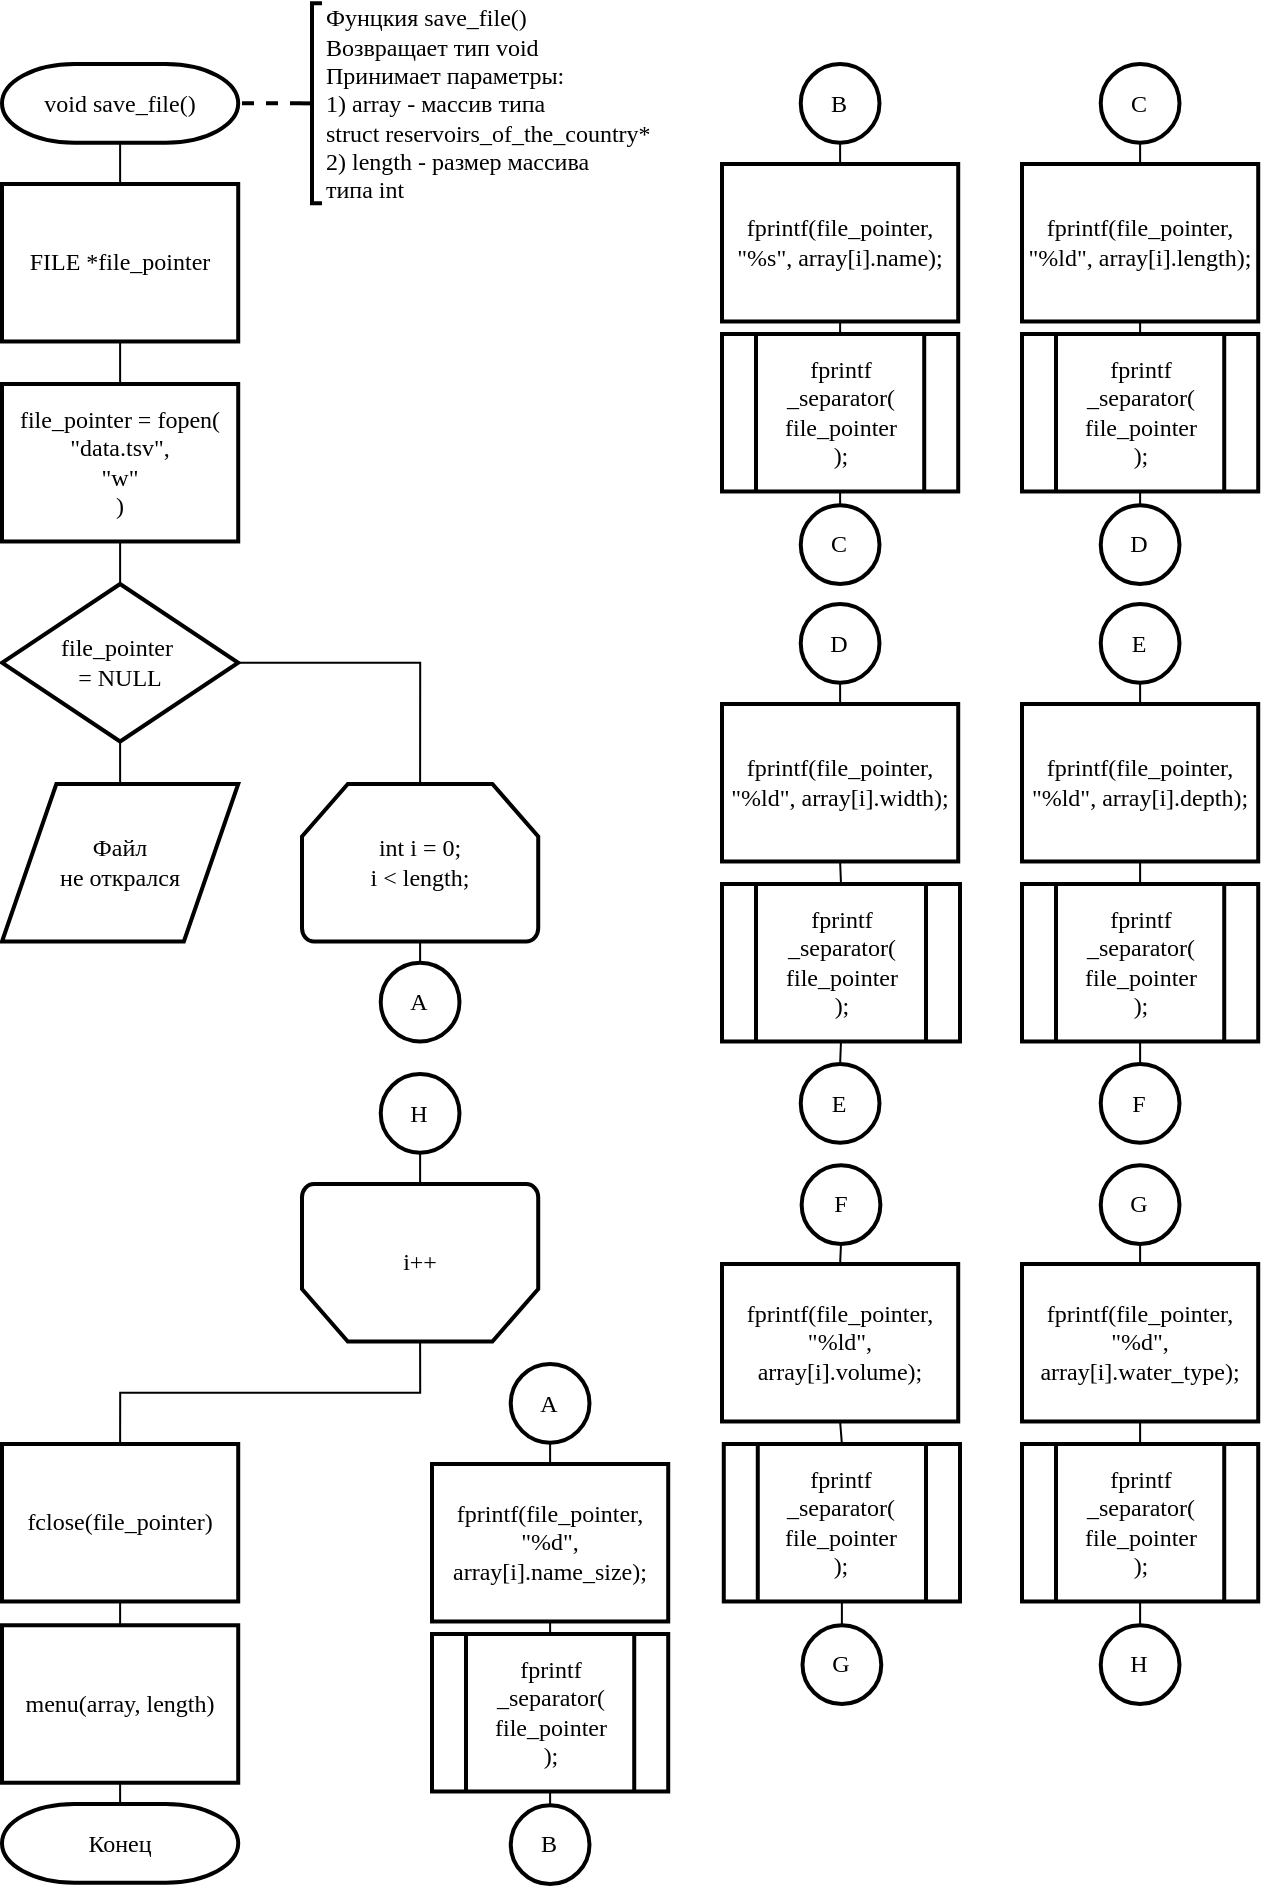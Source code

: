 <mxfile version="13.0.3" type="device"><diagram id="jfKv5z7zbxsS1Tda-XBy" name="Page-1"><mxGraphModel dx="868" dy="543" grid="1" gridSize="10" guides="1" tooltips="1" connect="1" arrows="1" fold="1" page="1" pageScale="1" pageWidth="827" pageHeight="1169" math="0" shadow="0"><root><mxCell id="0"/><mxCell id="1" parent="0"/><mxCell id="wWlVnye-3RBOZUdR8Fhi-74" style="edgeStyle=orthogonalEdgeStyle;rounded=0;orthogonalLoop=1;jettySize=auto;html=1;exitX=0.5;exitY=1;exitDx=0;exitDy=0;exitPerimeter=0;entryX=0.5;entryY=0;entryDx=0;entryDy=0;endArrow=none;endFill=0;fontFamily=Times New Roman;" edge="1" parent="1" source="wWlVnye-3RBOZUdR8Fhi-1" target="wWlVnye-3RBOZUdR8Fhi-2"><mxGeometry relative="1" as="geometry"/></mxCell><mxCell id="wWlVnye-3RBOZUdR8Fhi-1" value="void save_file()" style="strokeWidth=2;html=1;shape=mxgraph.flowchart.terminator;whiteSpace=wrap;fontFamily=Times New Roman;" vertex="1" parent="1"><mxGeometry x="80" y="40" width="118.11" height="39.37" as="geometry"/></mxCell><mxCell id="wWlVnye-3RBOZUdR8Fhi-75" style="edgeStyle=orthogonalEdgeStyle;rounded=0;orthogonalLoop=1;jettySize=auto;html=1;exitX=0.5;exitY=1;exitDx=0;exitDy=0;entryX=0.5;entryY=0;entryDx=0;entryDy=0;endArrow=none;endFill=0;fontFamily=Times New Roman;" edge="1" parent="1" source="wWlVnye-3RBOZUdR8Fhi-2" target="wWlVnye-3RBOZUdR8Fhi-3"><mxGeometry relative="1" as="geometry"/></mxCell><mxCell id="wWlVnye-3RBOZUdR8Fhi-2" value="FILE *file_pointer" style="rounded=0;whiteSpace=wrap;html=1;absoluteArcSize=1;arcSize=14;strokeWidth=2;fontFamily=Times New Roman;" vertex="1" parent="1"><mxGeometry x="80" y="100" width="118.11" height="78.74" as="geometry"/></mxCell><mxCell id="wWlVnye-3RBOZUdR8Fhi-76" style="edgeStyle=orthogonalEdgeStyle;rounded=0;orthogonalLoop=1;jettySize=auto;html=1;exitX=0.5;exitY=1;exitDx=0;exitDy=0;entryX=0.5;entryY=0;entryDx=0;entryDy=0;entryPerimeter=0;endArrow=none;endFill=0;fontFamily=Times New Roman;" edge="1" parent="1" source="wWlVnye-3RBOZUdR8Fhi-3" target="wWlVnye-3RBOZUdR8Fhi-4"><mxGeometry relative="1" as="geometry"/></mxCell><mxCell id="wWlVnye-3RBOZUdR8Fhi-3" value="file_pointer = fopen(&lt;br&gt;&quot;data.tsv&quot;,&lt;br&gt;&quot;w&quot;&lt;br&gt;)" style="rounded=0;whiteSpace=wrap;html=1;absoluteArcSize=1;arcSize=14;strokeWidth=2;fontFamily=Times New Roman;" vertex="1" parent="1"><mxGeometry x="80" y="200" width="118.11" height="78.74" as="geometry"/></mxCell><mxCell id="wWlVnye-3RBOZUdR8Fhi-77" style="edgeStyle=orthogonalEdgeStyle;rounded=0;orthogonalLoop=1;jettySize=auto;html=1;exitX=0.5;exitY=1;exitDx=0;exitDy=0;exitPerimeter=0;entryX=0.5;entryY=0;entryDx=0;entryDy=0;endArrow=none;endFill=0;fontFamily=Times New Roman;" edge="1" parent="1" source="wWlVnye-3RBOZUdR8Fhi-4" target="wWlVnye-3RBOZUdR8Fhi-5"><mxGeometry relative="1" as="geometry"/></mxCell><mxCell id="wWlVnye-3RBOZUdR8Fhi-78" style="edgeStyle=orthogonalEdgeStyle;rounded=0;orthogonalLoop=1;jettySize=auto;html=1;exitX=1;exitY=0.5;exitDx=0;exitDy=0;exitPerimeter=0;entryX=0.5;entryY=0;entryDx=0;entryDy=0;entryPerimeter=0;endArrow=none;endFill=0;fontFamily=Times New Roman;" edge="1" parent="1" source="wWlVnye-3RBOZUdR8Fhi-4" target="wWlVnye-3RBOZUdR8Fhi-6"><mxGeometry relative="1" as="geometry"/></mxCell><mxCell id="wWlVnye-3RBOZUdR8Fhi-4" value="file_pointer&amp;nbsp;&lt;br&gt;= NULL" style="strokeWidth=2;html=1;shape=mxgraph.flowchart.decision;whiteSpace=wrap;rounded=0;fontFamily=Times New Roman;" vertex="1" parent="1"><mxGeometry x="80" y="300" width="118.11" height="78.74" as="geometry"/></mxCell><mxCell id="wWlVnye-3RBOZUdR8Fhi-5" value="Файл&lt;br&gt;не открался" style="shape=parallelogram;html=1;strokeWidth=2;perimeter=parallelogramPerimeter;whiteSpace=wrap;rounded=0;arcSize=12;size=0.23;fontFamily=Times New Roman;" vertex="1" parent="1"><mxGeometry x="80" y="400" width="118.11" height="78.74" as="geometry"/></mxCell><mxCell id="wWlVnye-3RBOZUdR8Fhi-81" style="edgeStyle=orthogonalEdgeStyle;rounded=0;orthogonalLoop=1;jettySize=auto;html=1;exitX=0.5;exitY=1;exitDx=0;exitDy=0;exitPerimeter=0;entryX=0.5;entryY=0;entryDx=0;entryDy=0;entryPerimeter=0;endArrow=none;endFill=0;fontFamily=Times New Roman;" edge="1" parent="1" source="wWlVnye-3RBOZUdR8Fhi-6" target="wWlVnye-3RBOZUdR8Fhi-51"><mxGeometry relative="1" as="geometry"/></mxCell><mxCell id="wWlVnye-3RBOZUdR8Fhi-6" value="int i = 0;&lt;br&gt;i &amp;lt; length;" style="strokeWidth=2;html=1;shape=mxgraph.flowchart.loop_limit;whiteSpace=wrap;rounded=0;fontFamily=Times New Roman;" vertex="1" parent="1"><mxGeometry x="230" y="400" width="118.11" height="78.74" as="geometry"/></mxCell><mxCell id="wWlVnye-3RBOZUdR8Fhi-87" style="edgeStyle=orthogonalEdgeStyle;rounded=0;orthogonalLoop=1;jettySize=auto;html=1;exitX=0.5;exitY=0;exitDx=0;exitDy=0;exitPerimeter=0;entryX=0.5;entryY=0;entryDx=0;entryDy=0;endArrow=none;endFill=0;fontFamily=Times New Roman;" edge="1" parent="1" source="wWlVnye-3RBOZUdR8Fhi-7" target="wWlVnye-3RBOZUdR8Fhi-82"><mxGeometry relative="1" as="geometry"/></mxCell><mxCell id="wWlVnye-3RBOZUdR8Fhi-7" value="i++" style="strokeWidth=2;html=1;shape=mxgraph.flowchart.loop_limit;whiteSpace=wrap;rounded=0;fontFamily=Times New Roman;flipV=1;" vertex="1" parent="1"><mxGeometry x="230" y="600" width="118.11" height="78.74" as="geometry"/></mxCell><mxCell id="wWlVnye-3RBOZUdR8Fhi-57" style="edgeStyle=orthogonalEdgeStyle;rounded=0;orthogonalLoop=1;jettySize=auto;html=1;exitX=0.5;exitY=1;exitDx=0;exitDy=0;entryX=0.5;entryY=0;entryDx=0;entryDy=0;endArrow=none;endFill=0;fontFamily=Times New Roman;" edge="1" parent="1" source="wWlVnye-3RBOZUdR8Fhi-8" target="wWlVnye-3RBOZUdR8Fhi-9"><mxGeometry relative="1" as="geometry"/></mxCell><mxCell id="wWlVnye-3RBOZUdR8Fhi-8" value="fprintf(file_pointer, &quot;%s&quot;, array[i].name);" style="rounded=0;whiteSpace=wrap;html=1;absoluteArcSize=1;arcSize=14;strokeWidth=2;fontFamily=Times New Roman;" vertex="1" parent="1"><mxGeometry x="440" y="90" width="118.11" height="78.74" as="geometry"/></mxCell><mxCell id="wWlVnye-3RBOZUdR8Fhi-58" style="edgeStyle=orthogonalEdgeStyle;rounded=0;orthogonalLoop=1;jettySize=auto;html=1;exitX=0.5;exitY=1;exitDx=0;exitDy=0;entryX=0.5;entryY=0;entryDx=0;entryDy=0;entryPerimeter=0;endArrow=none;endFill=0;fontFamily=Times New Roman;" edge="1" parent="1" source="wWlVnye-3RBOZUdR8Fhi-9" target="wWlVnye-3RBOZUdR8Fhi-14"><mxGeometry relative="1" as="geometry"/></mxCell><mxCell id="wWlVnye-3RBOZUdR8Fhi-9" value="fprintf&lt;br&gt;_separator(&lt;br&gt;file_pointer&lt;br&gt;);" style="verticalLabelPosition=middle;verticalAlign=middle;html=1;shape=process;whiteSpace=wrap;rounded=0;size=0.14;arcSize=6;fontFamily=Times New Roman;labelPosition=center;align=center;strokeWidth=2;" vertex="1" parent="1"><mxGeometry x="440" y="175" width="118.11" height="78.74" as="geometry"/></mxCell><mxCell id="wWlVnye-3RBOZUdR8Fhi-14" value="C" style="strokeWidth=2;html=1;shape=mxgraph.flowchart.start_2;whiteSpace=wrap;rounded=0;fontFamily=Times New Roman;" vertex="1" parent="1"><mxGeometry x="479.37" y="260.63" width="39.37" height="39.37" as="geometry"/></mxCell><mxCell id="wWlVnye-3RBOZUdR8Fhi-56" style="edgeStyle=orthogonalEdgeStyle;rounded=0;orthogonalLoop=1;jettySize=auto;html=1;exitX=0.5;exitY=1;exitDx=0;exitDy=0;exitPerimeter=0;entryX=0.5;entryY=0;entryDx=0;entryDy=0;endArrow=none;endFill=0;fontFamily=Times New Roman;" edge="1" parent="1" source="wWlVnye-3RBOZUdR8Fhi-15" target="wWlVnye-3RBOZUdR8Fhi-8"><mxGeometry relative="1" as="geometry"/></mxCell><mxCell id="wWlVnye-3RBOZUdR8Fhi-15" value="B" style="strokeWidth=2;html=1;shape=mxgraph.flowchart.start_2;whiteSpace=wrap;rounded=0;fontFamily=Times New Roman;" vertex="1" parent="1"><mxGeometry x="479.37" y="40" width="39.37" height="39.37" as="geometry"/></mxCell><mxCell id="wWlVnye-3RBOZUdR8Fhi-60" style="edgeStyle=orthogonalEdgeStyle;rounded=0;orthogonalLoop=1;jettySize=auto;html=1;exitX=0.5;exitY=1;exitDx=0;exitDy=0;entryX=0.5;entryY=0;entryDx=0;entryDy=0;endArrow=none;endFill=0;fontFamily=Times New Roman;" edge="1" parent="1" source="wWlVnye-3RBOZUdR8Fhi-16" target="wWlVnye-3RBOZUdR8Fhi-17"><mxGeometry relative="1" as="geometry"/></mxCell><mxCell id="wWlVnye-3RBOZUdR8Fhi-16" value="fprintf(file_pointer, &quot;%ld&quot;, array[i].length);" style="rounded=0;whiteSpace=wrap;html=1;absoluteArcSize=1;arcSize=14;strokeWidth=2;fontFamily=Times New Roman;" vertex="1" parent="1"><mxGeometry x="590" y="90" width="118.11" height="78.74" as="geometry"/></mxCell><mxCell id="wWlVnye-3RBOZUdR8Fhi-61" style="edgeStyle=orthogonalEdgeStyle;rounded=0;orthogonalLoop=1;jettySize=auto;html=1;exitX=0.5;exitY=1;exitDx=0;exitDy=0;entryX=0.5;entryY=0;entryDx=0;entryDy=0;entryPerimeter=0;endArrow=none;endFill=0;fontFamily=Times New Roman;" edge="1" parent="1" source="wWlVnye-3RBOZUdR8Fhi-17" target="wWlVnye-3RBOZUdR8Fhi-18"><mxGeometry relative="1" as="geometry"/></mxCell><mxCell id="wWlVnye-3RBOZUdR8Fhi-17" value="fprintf&lt;br&gt;_separator(&lt;br&gt;file_pointer&lt;br&gt;);" style="verticalLabelPosition=middle;verticalAlign=middle;html=1;shape=process;whiteSpace=wrap;rounded=0;size=0.14;arcSize=6;fontFamily=Times New Roman;labelPosition=center;align=center;strokeWidth=2;" vertex="1" parent="1"><mxGeometry x="590" y="175" width="118.11" height="78.74" as="geometry"/></mxCell><mxCell id="wWlVnye-3RBOZUdR8Fhi-18" value="D" style="strokeWidth=2;html=1;shape=mxgraph.flowchart.start_2;whiteSpace=wrap;rounded=0;fontFamily=Times New Roman;" vertex="1" parent="1"><mxGeometry x="629.37" y="260.63" width="39.37" height="39.37" as="geometry"/></mxCell><mxCell id="wWlVnye-3RBOZUdR8Fhi-59" style="edgeStyle=orthogonalEdgeStyle;rounded=0;orthogonalLoop=1;jettySize=auto;html=1;exitX=0.5;exitY=1;exitDx=0;exitDy=0;exitPerimeter=0;entryX=0.5;entryY=0;entryDx=0;entryDy=0;endArrow=none;endFill=0;fontFamily=Times New Roman;" edge="1" parent="1" source="wWlVnye-3RBOZUdR8Fhi-19" target="wWlVnye-3RBOZUdR8Fhi-16"><mxGeometry relative="1" as="geometry"/></mxCell><mxCell id="wWlVnye-3RBOZUdR8Fhi-19" value="C" style="strokeWidth=2;html=1;shape=mxgraph.flowchart.start_2;whiteSpace=wrap;rounded=0;fontFamily=Times New Roman;" vertex="1" parent="1"><mxGeometry x="629.37" y="40" width="39.37" height="39.37" as="geometry"/></mxCell><mxCell id="wWlVnye-3RBOZUdR8Fhi-63" style="edgeStyle=orthogonalEdgeStyle;rounded=0;orthogonalLoop=1;jettySize=auto;html=1;exitX=0.5;exitY=1;exitDx=0;exitDy=0;entryX=0.5;entryY=0;entryDx=0;entryDy=0;endArrow=none;endFill=0;fontFamily=Times New Roman;" edge="1" parent="1" source="wWlVnye-3RBOZUdR8Fhi-20" target="wWlVnye-3RBOZUdR8Fhi-21"><mxGeometry relative="1" as="geometry"/></mxCell><mxCell id="wWlVnye-3RBOZUdR8Fhi-20" value="fprintf(file_pointer, &quot;%ld&quot;, array[i].width);" style="rounded=0;whiteSpace=wrap;html=1;absoluteArcSize=1;arcSize=14;strokeWidth=2;fontFamily=Times New Roman;" vertex="1" parent="1"><mxGeometry x="440" y="360" width="118.11" height="78.74" as="geometry"/></mxCell><mxCell id="wWlVnye-3RBOZUdR8Fhi-64" style="edgeStyle=orthogonalEdgeStyle;rounded=0;orthogonalLoop=1;jettySize=auto;html=1;exitX=0.5;exitY=1;exitDx=0;exitDy=0;entryX=0.5;entryY=0;entryDx=0;entryDy=0;entryPerimeter=0;endArrow=none;endFill=0;fontFamily=Times New Roman;" edge="1" parent="1" source="wWlVnye-3RBOZUdR8Fhi-21" target="wWlVnye-3RBOZUdR8Fhi-22"><mxGeometry relative="1" as="geometry"/></mxCell><mxCell id="wWlVnye-3RBOZUdR8Fhi-21" value="fprintf&lt;br&gt;_separator(&lt;br&gt;file_pointer&lt;br&gt;);" style="verticalLabelPosition=middle;verticalAlign=middle;html=1;shape=process;whiteSpace=wrap;rounded=0;size=0.14;arcSize=6;fontFamily=Times New Roman;labelPosition=center;align=center;strokeWidth=2;" vertex="1" parent="1"><mxGeometry x="440" y="450" width="119" height="78.74" as="geometry"/></mxCell><mxCell id="wWlVnye-3RBOZUdR8Fhi-22" value="E" style="strokeWidth=2;html=1;shape=mxgraph.flowchart.start_2;whiteSpace=wrap;rounded=0;fontFamily=Times New Roman;" vertex="1" parent="1"><mxGeometry x="479.37" y="540" width="39.37" height="39.37" as="geometry"/></mxCell><mxCell id="wWlVnye-3RBOZUdR8Fhi-62" style="edgeStyle=orthogonalEdgeStyle;rounded=0;orthogonalLoop=1;jettySize=auto;html=1;exitX=0.5;exitY=1;exitDx=0;exitDy=0;exitPerimeter=0;entryX=0.5;entryY=0;entryDx=0;entryDy=0;endArrow=none;endFill=0;fontFamily=Times New Roman;" edge="1" parent="1" source="wWlVnye-3RBOZUdR8Fhi-23" target="wWlVnye-3RBOZUdR8Fhi-20"><mxGeometry relative="1" as="geometry"/></mxCell><mxCell id="wWlVnye-3RBOZUdR8Fhi-23" value="D" style="strokeWidth=2;html=1;shape=mxgraph.flowchart.start_2;whiteSpace=wrap;rounded=0;fontFamily=Times New Roman;" vertex="1" parent="1"><mxGeometry x="479.37" y="310" width="39.37" height="39.37" as="geometry"/></mxCell><mxCell id="wWlVnye-3RBOZUdR8Fhi-66" style="edgeStyle=orthogonalEdgeStyle;rounded=0;orthogonalLoop=1;jettySize=auto;html=1;exitX=0.5;exitY=1;exitDx=0;exitDy=0;entryX=0.5;entryY=0;entryDx=0;entryDy=0;endArrow=none;endFill=0;fontFamily=Times New Roman;" edge="1" parent="1" source="wWlVnye-3RBOZUdR8Fhi-24" target="wWlVnye-3RBOZUdR8Fhi-25"><mxGeometry relative="1" as="geometry"/></mxCell><mxCell id="wWlVnye-3RBOZUdR8Fhi-24" value="fprintf(file_pointer, &quot;%ld&quot;, array[i].depth);" style="rounded=0;whiteSpace=wrap;html=1;absoluteArcSize=1;arcSize=14;strokeWidth=2;fontFamily=Times New Roman;" vertex="1" parent="1"><mxGeometry x="590" y="360" width="118.11" height="78.74" as="geometry"/></mxCell><mxCell id="wWlVnye-3RBOZUdR8Fhi-67" style="edgeStyle=orthogonalEdgeStyle;rounded=0;orthogonalLoop=1;jettySize=auto;html=1;exitX=0.5;exitY=1;exitDx=0;exitDy=0;entryX=0.5;entryY=0;entryDx=0;entryDy=0;entryPerimeter=0;endArrow=none;endFill=0;fontFamily=Times New Roman;" edge="1" parent="1" source="wWlVnye-3RBOZUdR8Fhi-25" target="wWlVnye-3RBOZUdR8Fhi-26"><mxGeometry relative="1" as="geometry"/></mxCell><mxCell id="wWlVnye-3RBOZUdR8Fhi-25" value="fprintf&lt;br&gt;_separator(&lt;br&gt;file_pointer&lt;br&gt;);" style="verticalLabelPosition=middle;verticalAlign=middle;html=1;shape=process;whiteSpace=wrap;rounded=0;size=0.14;arcSize=6;fontFamily=Times New Roman;labelPosition=center;align=center;strokeWidth=2;" vertex="1" parent="1"><mxGeometry x="590" y="450" width="118.11" height="78.74" as="geometry"/></mxCell><mxCell id="wWlVnye-3RBOZUdR8Fhi-26" value="F" style="strokeWidth=2;html=1;shape=mxgraph.flowchart.start_2;whiteSpace=wrap;rounded=0;fontFamily=Times New Roman;" vertex="1" parent="1"><mxGeometry x="629.37" y="540" width="39.37" height="39.37" as="geometry"/></mxCell><mxCell id="wWlVnye-3RBOZUdR8Fhi-65" style="edgeStyle=orthogonalEdgeStyle;rounded=0;orthogonalLoop=1;jettySize=auto;html=1;exitX=0.5;exitY=1;exitDx=0;exitDy=0;exitPerimeter=0;entryX=0.5;entryY=0;entryDx=0;entryDy=0;endArrow=none;endFill=0;fontFamily=Times New Roman;" edge="1" parent="1" source="wWlVnye-3RBOZUdR8Fhi-27" target="wWlVnye-3RBOZUdR8Fhi-24"><mxGeometry relative="1" as="geometry"/></mxCell><mxCell id="wWlVnye-3RBOZUdR8Fhi-27" value="E" style="strokeWidth=2;html=1;shape=mxgraph.flowchart.start_2;whiteSpace=wrap;rounded=0;fontFamily=Times New Roman;" vertex="1" parent="1"><mxGeometry x="629.37" y="310" width="39.37" height="39.37" as="geometry"/></mxCell><mxCell id="wWlVnye-3RBOZUdR8Fhi-69" style="edgeStyle=orthogonalEdgeStyle;rounded=0;orthogonalLoop=1;jettySize=auto;html=1;exitX=0.5;exitY=1;exitDx=0;exitDy=0;entryX=0.5;entryY=0;entryDx=0;entryDy=0;endArrow=none;endFill=0;fontFamily=Times New Roman;" edge="1" parent="1" source="wWlVnye-3RBOZUdR8Fhi-28" target="wWlVnye-3RBOZUdR8Fhi-29"><mxGeometry relative="1" as="geometry"/></mxCell><mxCell id="wWlVnye-3RBOZUdR8Fhi-28" value="fprintf(file_pointer, &quot;%ld&quot;, array[i].volume);" style="rounded=0;whiteSpace=wrap;html=1;absoluteArcSize=1;arcSize=14;strokeWidth=2;fontFamily=Times New Roman;" vertex="1" parent="1"><mxGeometry x="440" y="640" width="118.11" height="78.74" as="geometry"/></mxCell><mxCell id="wWlVnye-3RBOZUdR8Fhi-70" style="edgeStyle=orthogonalEdgeStyle;rounded=0;orthogonalLoop=1;jettySize=auto;html=1;exitX=0.5;exitY=1;exitDx=0;exitDy=0;entryX=0.5;entryY=0;entryDx=0;entryDy=0;entryPerimeter=0;endArrow=none;endFill=0;fontFamily=Times New Roman;" edge="1" parent="1" source="wWlVnye-3RBOZUdR8Fhi-29" target="wWlVnye-3RBOZUdR8Fhi-30"><mxGeometry relative="1" as="geometry"/></mxCell><mxCell id="wWlVnye-3RBOZUdR8Fhi-29" value="fprintf&lt;br&gt;_separator(&lt;br&gt;file_pointer&lt;br&gt;);" style="verticalLabelPosition=middle;verticalAlign=middle;html=1;shape=process;whiteSpace=wrap;rounded=0;size=0.14;arcSize=6;fontFamily=Times New Roman;labelPosition=center;align=center;strokeWidth=2;" vertex="1" parent="1"><mxGeometry x="440.89" y="730" width="118.11" height="78.74" as="geometry"/></mxCell><mxCell id="wWlVnye-3RBOZUdR8Fhi-30" value="G" style="strokeWidth=2;html=1;shape=mxgraph.flowchart.start_2;whiteSpace=wrap;rounded=0;fontFamily=Times New Roman;" vertex="1" parent="1"><mxGeometry x="480.26" y="820.63" width="39.37" height="39.37" as="geometry"/></mxCell><mxCell id="wWlVnye-3RBOZUdR8Fhi-68" style="edgeStyle=orthogonalEdgeStyle;rounded=0;orthogonalLoop=1;jettySize=auto;html=1;exitX=0.5;exitY=1;exitDx=0;exitDy=0;exitPerimeter=0;entryX=0.5;entryY=0;entryDx=0;entryDy=0;endArrow=none;endFill=0;fontFamily=Times New Roman;" edge="1" parent="1" source="wWlVnye-3RBOZUdR8Fhi-31" target="wWlVnye-3RBOZUdR8Fhi-28"><mxGeometry relative="1" as="geometry"/></mxCell><mxCell id="wWlVnye-3RBOZUdR8Fhi-31" value="F" style="strokeWidth=2;html=1;shape=mxgraph.flowchart.start_2;whiteSpace=wrap;rounded=0;fontFamily=Times New Roman;" vertex="1" parent="1"><mxGeometry x="479.82" y="590.63" width="39.37" height="39.37" as="geometry"/></mxCell><mxCell id="wWlVnye-3RBOZUdR8Fhi-72" style="edgeStyle=orthogonalEdgeStyle;rounded=0;orthogonalLoop=1;jettySize=auto;html=1;exitX=0.5;exitY=1;exitDx=0;exitDy=0;entryX=0.5;entryY=0;entryDx=0;entryDy=0;endArrow=none;endFill=0;fontFamily=Times New Roman;" edge="1" parent="1" source="wWlVnye-3RBOZUdR8Fhi-32" target="wWlVnye-3RBOZUdR8Fhi-33"><mxGeometry relative="1" as="geometry"/></mxCell><mxCell id="wWlVnye-3RBOZUdR8Fhi-32" value="fprintf(file_pointer, &quot;%d&quot;, array[i].water_type);" style="rounded=0;whiteSpace=wrap;html=1;absoluteArcSize=1;arcSize=14;strokeWidth=2;fontFamily=Times New Roman;" vertex="1" parent="1"><mxGeometry x="590" y="640" width="118.11" height="78.74" as="geometry"/></mxCell><mxCell id="wWlVnye-3RBOZUdR8Fhi-73" style="edgeStyle=orthogonalEdgeStyle;rounded=0;orthogonalLoop=1;jettySize=auto;html=1;exitX=0.5;exitY=1;exitDx=0;exitDy=0;entryX=0.5;entryY=0;entryDx=0;entryDy=0;entryPerimeter=0;endArrow=none;endFill=0;fontFamily=Times New Roman;" edge="1" parent="1" source="wWlVnye-3RBOZUdR8Fhi-33" target="wWlVnye-3RBOZUdR8Fhi-34"><mxGeometry relative="1" as="geometry"/></mxCell><mxCell id="wWlVnye-3RBOZUdR8Fhi-33" value="fprintf&lt;br&gt;_separator(&lt;br&gt;file_pointer&lt;br&gt;);" style="verticalLabelPosition=middle;verticalAlign=middle;html=1;shape=process;whiteSpace=wrap;rounded=0;size=0.14;arcSize=6;fontFamily=Times New Roman;labelPosition=center;align=center;strokeWidth=2;" vertex="1" parent="1"><mxGeometry x="590" y="730" width="118.11" height="78.74" as="geometry"/></mxCell><mxCell id="wWlVnye-3RBOZUdR8Fhi-34" value="H" style="strokeWidth=2;html=1;shape=mxgraph.flowchart.start_2;whiteSpace=wrap;rounded=0;fontFamily=Times New Roman;" vertex="1" parent="1"><mxGeometry x="629.37" y="820.63" width="39.37" height="39.37" as="geometry"/></mxCell><mxCell id="wWlVnye-3RBOZUdR8Fhi-71" style="edgeStyle=orthogonalEdgeStyle;rounded=0;orthogonalLoop=1;jettySize=auto;html=1;exitX=0.5;exitY=1;exitDx=0;exitDy=0;exitPerimeter=0;entryX=0.5;entryY=0;entryDx=0;entryDy=0;endArrow=none;endFill=0;fontFamily=Times New Roman;" edge="1" parent="1" source="wWlVnye-3RBOZUdR8Fhi-35" target="wWlVnye-3RBOZUdR8Fhi-32"><mxGeometry relative="1" as="geometry"/></mxCell><mxCell id="wWlVnye-3RBOZUdR8Fhi-35" value="G" style="strokeWidth=2;html=1;shape=mxgraph.flowchart.start_2;whiteSpace=wrap;rounded=0;fontFamily=Times New Roman;" vertex="1" parent="1"><mxGeometry x="629.37" y="590.63" width="39.37" height="39.37" as="geometry"/></mxCell><mxCell id="wWlVnye-3RBOZUdR8Fhi-53" style="edgeStyle=orthogonalEdgeStyle;rounded=0;orthogonalLoop=1;jettySize=auto;html=1;exitX=0.5;exitY=1;exitDx=0;exitDy=0;entryX=0.5;entryY=0;entryDx=0;entryDy=0;endArrow=none;endFill=0;fontFamily=Times New Roman;" edge="1" parent="1" source="wWlVnye-3RBOZUdR8Fhi-36" target="wWlVnye-3RBOZUdR8Fhi-37"><mxGeometry relative="1" as="geometry"/></mxCell><mxCell id="wWlVnye-3RBOZUdR8Fhi-36" value="fprintf(file_pointer, &quot;%d&quot;, array[i].name_size);" style="rounded=0;whiteSpace=wrap;html=1;absoluteArcSize=1;arcSize=14;strokeWidth=2;fontFamily=Times New Roman;" vertex="1" parent="1"><mxGeometry x="295" y="740" width="118.11" height="78.74" as="geometry"/></mxCell><mxCell id="wWlVnye-3RBOZUdR8Fhi-54" style="edgeStyle=orthogonalEdgeStyle;rounded=0;orthogonalLoop=1;jettySize=auto;html=1;exitX=0.5;exitY=1;exitDx=0;exitDy=0;entryX=0.5;entryY=0;entryDx=0;entryDy=0;entryPerimeter=0;endArrow=none;endFill=0;fontFamily=Times New Roman;" edge="1" parent="1" source="wWlVnye-3RBOZUdR8Fhi-37" target="wWlVnye-3RBOZUdR8Fhi-38"><mxGeometry relative="1" as="geometry"/></mxCell><mxCell id="wWlVnye-3RBOZUdR8Fhi-37" value="fprintf&lt;br&gt;_separator(&lt;br&gt;file_pointer&lt;br&gt;);" style="verticalLabelPosition=middle;verticalAlign=middle;html=1;shape=process;whiteSpace=wrap;rounded=0;size=0.14;arcSize=6;fontFamily=Times New Roman;labelPosition=center;align=center;strokeWidth=2;" vertex="1" parent="1"><mxGeometry x="295" y="825" width="118.11" height="78.74" as="geometry"/></mxCell><mxCell id="wWlVnye-3RBOZUdR8Fhi-38" value="B" style="strokeWidth=2;html=1;shape=mxgraph.flowchart.start_2;whiteSpace=wrap;rounded=0;fontFamily=Times New Roman;" vertex="1" parent="1"><mxGeometry x="334.37" y="910.63" width="39.37" height="39.37" as="geometry"/></mxCell><mxCell id="wWlVnye-3RBOZUdR8Fhi-52" style="edgeStyle=orthogonalEdgeStyle;rounded=0;orthogonalLoop=1;jettySize=auto;html=1;exitX=0.5;exitY=1;exitDx=0;exitDy=0;exitPerimeter=0;entryX=0.5;entryY=0;entryDx=0;entryDy=0;fontFamily=Times New Roman;endArrow=none;endFill=0;" edge="1" parent="1" source="wWlVnye-3RBOZUdR8Fhi-39" target="wWlVnye-3RBOZUdR8Fhi-36"><mxGeometry relative="1" as="geometry"/></mxCell><mxCell id="wWlVnye-3RBOZUdR8Fhi-39" value="A" style="strokeWidth=2;html=1;shape=mxgraph.flowchart.start_2;whiteSpace=wrap;rounded=0;fontFamily=Times New Roman;" vertex="1" parent="1"><mxGeometry x="334.37" y="690" width="39.37" height="39.37" as="geometry"/></mxCell><mxCell id="wWlVnye-3RBOZUdR8Fhi-51" value="A" style="strokeWidth=2;html=1;shape=mxgraph.flowchart.start_2;whiteSpace=wrap;rounded=0;fontFamily=Times New Roman;" vertex="1" parent="1"><mxGeometry x="269.37" y="489.37" width="39.37" height="39.37" as="geometry"/></mxCell><mxCell id="wWlVnye-3RBOZUdR8Fhi-80" style="edgeStyle=orthogonalEdgeStyle;rounded=0;orthogonalLoop=1;jettySize=auto;html=1;exitX=0.5;exitY=1;exitDx=0;exitDy=0;exitPerimeter=0;entryX=0.5;entryY=1;entryDx=0;entryDy=0;entryPerimeter=0;endArrow=none;endFill=0;fontFamily=Times New Roman;" edge="1" parent="1" source="wWlVnye-3RBOZUdR8Fhi-79" target="wWlVnye-3RBOZUdR8Fhi-7"><mxGeometry relative="1" as="geometry"/></mxCell><mxCell id="wWlVnye-3RBOZUdR8Fhi-79" value="H" style="strokeWidth=2;html=1;shape=mxgraph.flowchart.start_2;whiteSpace=wrap;rounded=0;fontFamily=Times New Roman;" vertex="1" parent="1"><mxGeometry x="269.37" y="545" width="39.37" height="39.37" as="geometry"/></mxCell><mxCell id="wWlVnye-3RBOZUdR8Fhi-86" style="edgeStyle=orthogonalEdgeStyle;rounded=0;orthogonalLoop=1;jettySize=auto;html=1;exitX=0.5;exitY=1;exitDx=0;exitDy=0;entryX=0.5;entryY=0;entryDx=0;entryDy=0;endArrow=none;endFill=0;fontFamily=Times New Roman;" edge="1" parent="1" source="wWlVnye-3RBOZUdR8Fhi-82" target="wWlVnye-3RBOZUdR8Fhi-83"><mxGeometry relative="1" as="geometry"/></mxCell><mxCell id="wWlVnye-3RBOZUdR8Fhi-82" value="fclose(file_pointer)" style="rounded=0;whiteSpace=wrap;html=1;absoluteArcSize=1;arcSize=14;strokeWidth=2;fontFamily=Times New Roman;" vertex="1" parent="1"><mxGeometry x="80" y="730" width="118.11" height="78.74" as="geometry"/></mxCell><mxCell id="wWlVnye-3RBOZUdR8Fhi-85" style="edgeStyle=orthogonalEdgeStyle;rounded=0;orthogonalLoop=1;jettySize=auto;html=1;exitX=0.5;exitY=1;exitDx=0;exitDy=0;entryX=0.5;entryY=0;entryDx=0;entryDy=0;entryPerimeter=0;endArrow=none;endFill=0;fontFamily=Times New Roman;" edge="1" parent="1" source="wWlVnye-3RBOZUdR8Fhi-83" target="wWlVnye-3RBOZUdR8Fhi-84"><mxGeometry relative="1" as="geometry"/></mxCell><mxCell id="wWlVnye-3RBOZUdR8Fhi-83" value="menu(array, length)" style="rounded=0;whiteSpace=wrap;html=1;absoluteArcSize=1;arcSize=14;strokeWidth=2;fontFamily=Times New Roman;" vertex="1" parent="1"><mxGeometry x="80" y="820.63" width="118.11" height="78.74" as="geometry"/></mxCell><mxCell id="wWlVnye-3RBOZUdR8Fhi-84" value="Конец" style="strokeWidth=2;html=1;shape=mxgraph.flowchart.terminator;whiteSpace=wrap;fontFamily=Times New Roman;" vertex="1" parent="1"><mxGeometry x="80" y="910" width="118.11" height="39.37" as="geometry"/></mxCell><mxCell id="wWlVnye-3RBOZUdR8Fhi-89" style="edgeStyle=orthogonalEdgeStyle;rounded=0;orthogonalLoop=1;jettySize=auto;html=1;exitX=0;exitY=0.5;exitDx=0;exitDy=0;exitPerimeter=0;entryX=1;entryY=0.5;entryDx=0;entryDy=0;entryPerimeter=0;endArrow=none;endFill=0;fontFamily=Times New Roman;dashed=1;strokeWidth=2;" edge="1" parent="1" source="wWlVnye-3RBOZUdR8Fhi-88" target="wWlVnye-3RBOZUdR8Fhi-1"><mxGeometry relative="1" as="geometry"/></mxCell><mxCell id="wWlVnye-3RBOZUdR8Fhi-88" value="Фунцкия save_file()&lt;br&gt;Возвращает тип void&lt;br&gt;Принимает параметры:&lt;br&gt;1) array - массив типа&lt;br&gt;struct reservoirs_of_the_country*&lt;br&gt;2) length - размер массива&lt;br&gt;типа int" style="strokeWidth=2;html=1;shape=mxgraph.flowchart.annotation_2;align=left;labelPosition=right;pointerEvents=1;rounded=0;fontFamily=Times New Roman;" vertex="1" parent="1"><mxGeometry x="230" y="9.68" width="10" height="100" as="geometry"/></mxCell></root></mxGraphModel></diagram></mxfile>
